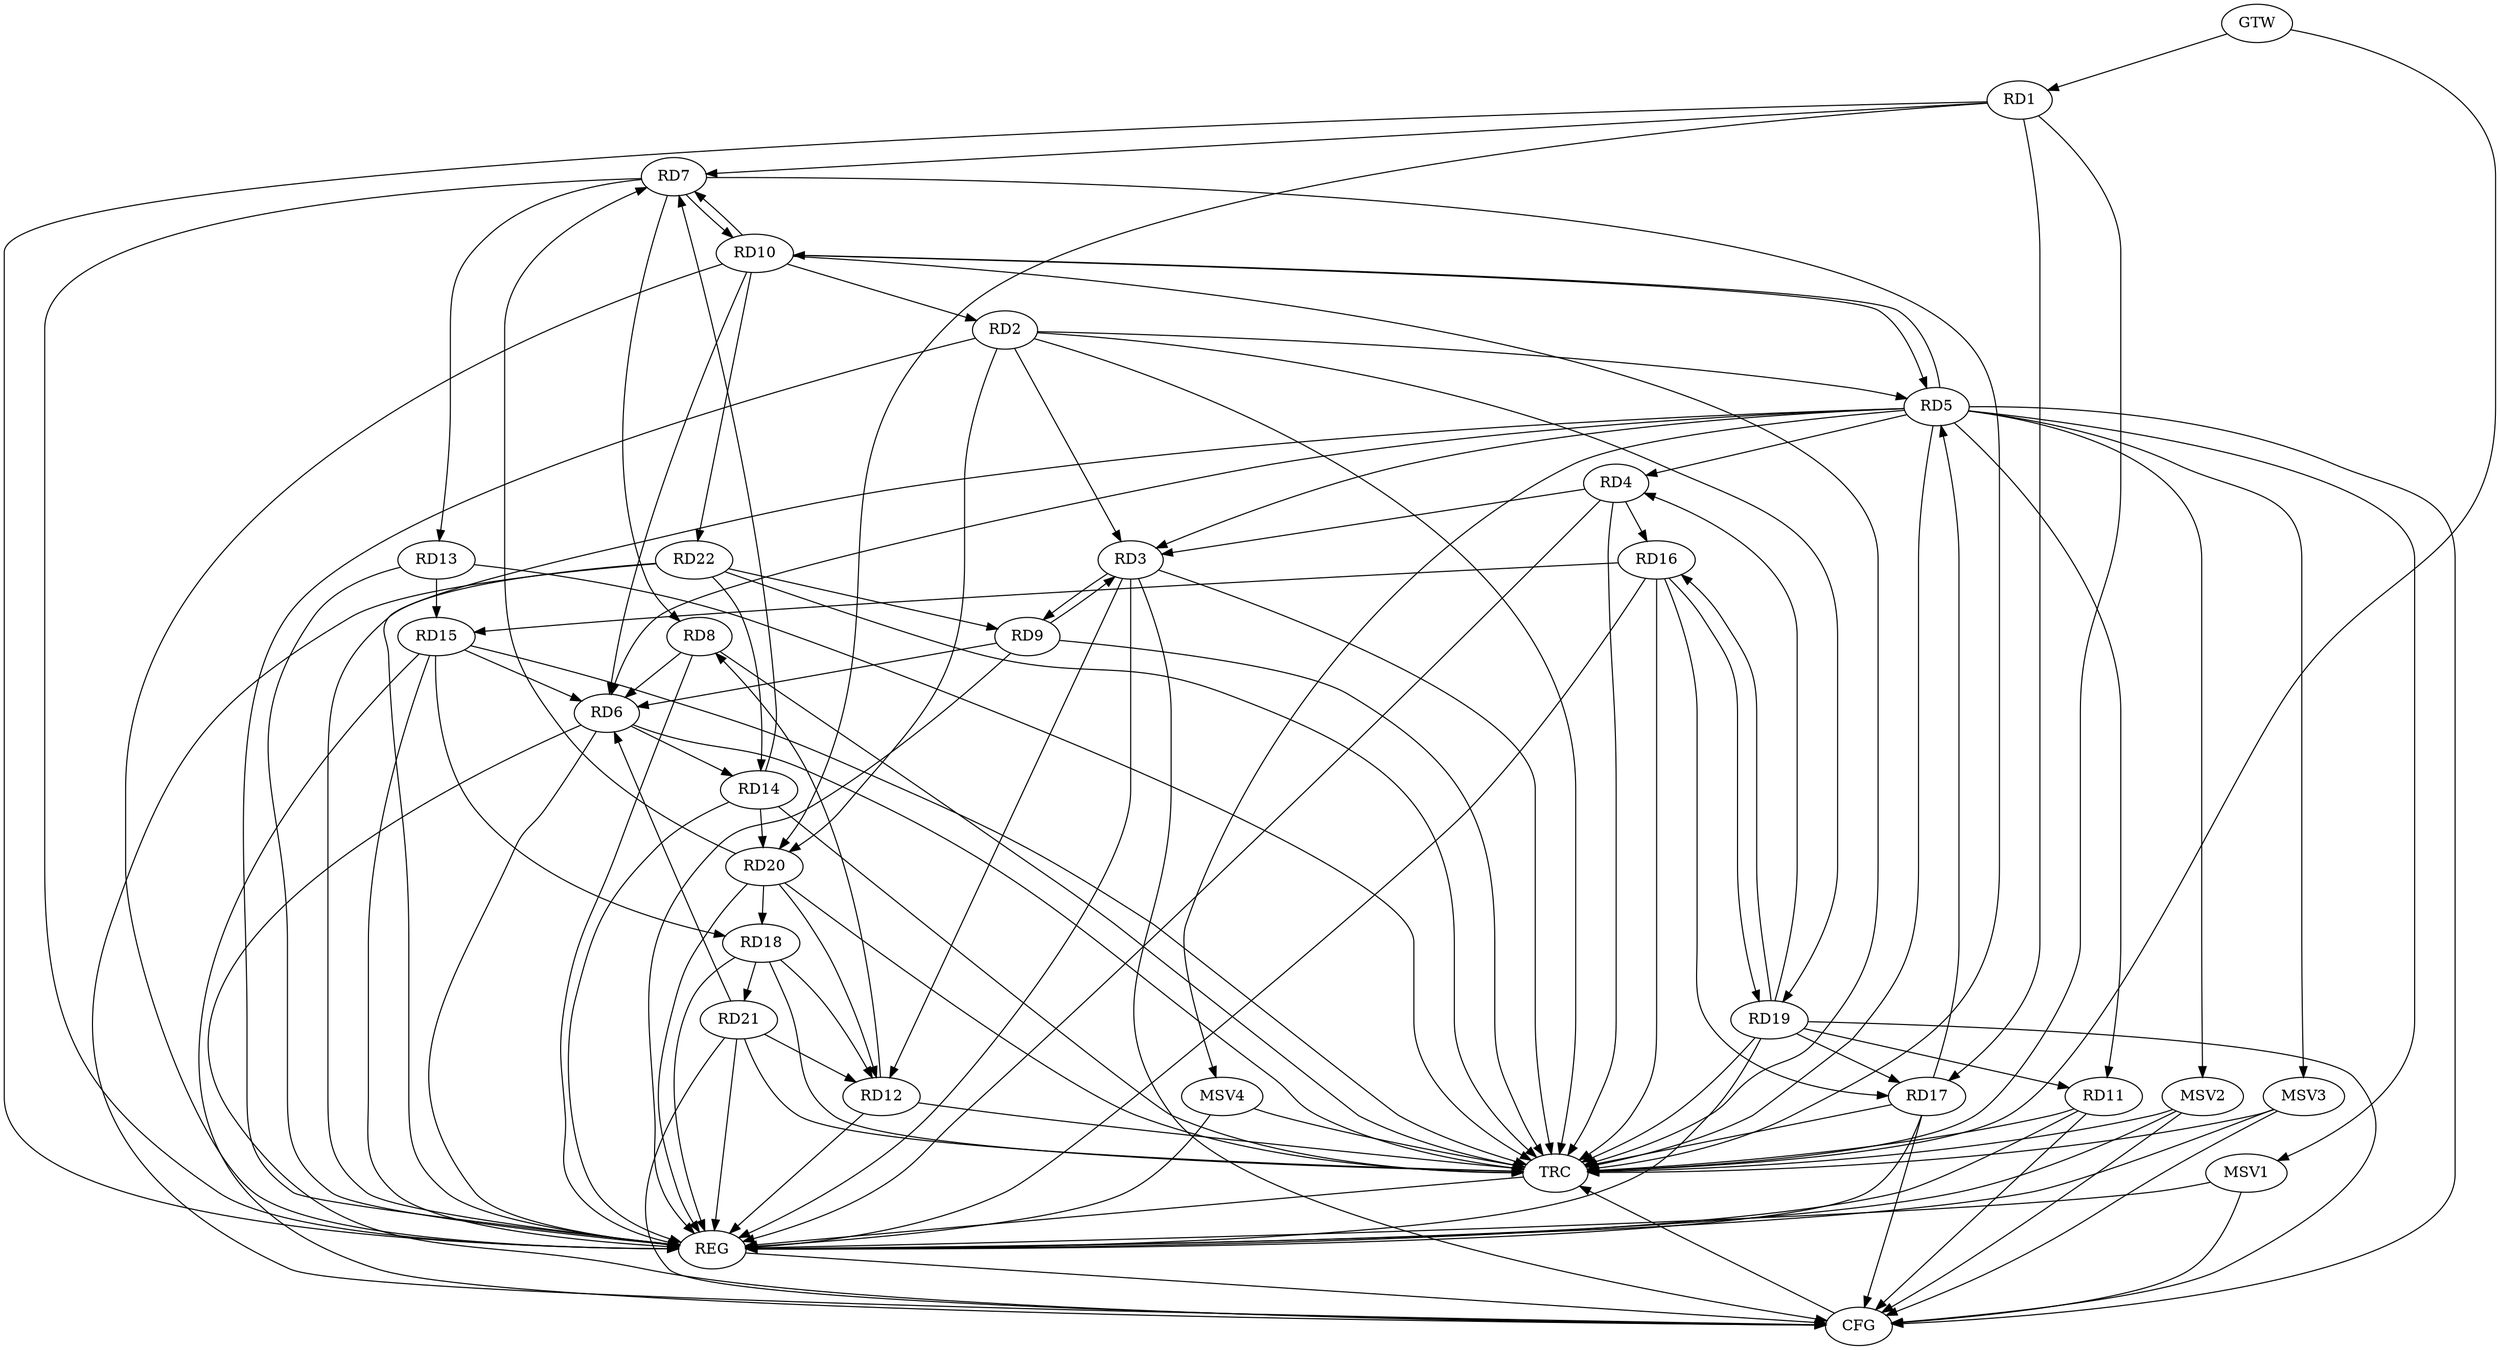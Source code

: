 strict digraph G {
  RD1 [ label="RD1" ];
  RD2 [ label="RD2" ];
  RD3 [ label="RD3" ];
  RD4 [ label="RD4" ];
  RD5 [ label="RD5" ];
  RD6 [ label="RD6" ];
  RD7 [ label="RD7" ];
  RD8 [ label="RD8" ];
  RD9 [ label="RD9" ];
  RD10 [ label="RD10" ];
  RD11 [ label="RD11" ];
  RD12 [ label="RD12" ];
  RD13 [ label="RD13" ];
  RD14 [ label="RD14" ];
  RD15 [ label="RD15" ];
  RD16 [ label="RD16" ];
  RD17 [ label="RD17" ];
  RD18 [ label="RD18" ];
  RD19 [ label="RD19" ];
  RD20 [ label="RD20" ];
  RD21 [ label="RD21" ];
  RD22 [ label="RD22" ];
  GTW [ label="GTW" ];
  REG [ label="REG" ];
  CFG [ label="CFG" ];
  TRC [ label="TRC" ];
  MSV1 [ label="MSV1" ];
  MSV2 [ label="MSV2" ];
  MSV3 [ label="MSV3" ];
  MSV4 [ label="MSV4" ];
  RD1 -> RD7;
  RD1 -> RD17;
  RD1 -> RD20;
  RD2 -> RD3;
  RD2 -> RD5;
  RD10 -> RD2;
  RD2 -> RD19;
  RD2 -> RD20;
  RD4 -> RD3;
  RD5 -> RD3;
  RD3 -> RD9;
  RD9 -> RD3;
  RD3 -> RD12;
  RD5 -> RD4;
  RD4 -> RD16;
  RD19 -> RD4;
  RD5 -> RD6;
  RD5 -> RD10;
  RD10 -> RD5;
  RD5 -> RD11;
  RD17 -> RD5;
  RD8 -> RD6;
  RD9 -> RD6;
  RD10 -> RD6;
  RD6 -> RD14;
  RD15 -> RD6;
  RD21 -> RD6;
  RD7 -> RD8;
  RD7 -> RD10;
  RD10 -> RD7;
  RD7 -> RD13;
  RD14 -> RD7;
  RD20 -> RD7;
  RD12 -> RD8;
  RD22 -> RD9;
  RD10 -> RD22;
  RD19 -> RD11;
  RD18 -> RD12;
  RD20 -> RD12;
  RD21 -> RD12;
  RD13 -> RD15;
  RD14 -> RD20;
  RD22 -> RD14;
  RD16 -> RD15;
  RD15 -> RD18;
  RD16 -> RD17;
  RD16 -> RD19;
  RD19 -> RD16;
  RD19 -> RD17;
  RD20 -> RD18;
  RD18 -> RD21;
  GTW -> RD1;
  RD1 -> REG;
  RD2 -> REG;
  RD3 -> REG;
  RD4 -> REG;
  RD5 -> REG;
  RD6 -> REG;
  RD7 -> REG;
  RD8 -> REG;
  RD9 -> REG;
  RD10 -> REG;
  RD11 -> REG;
  RD12 -> REG;
  RD13 -> REG;
  RD14 -> REG;
  RD15 -> REG;
  RD16 -> REG;
  RD17 -> REG;
  RD18 -> REG;
  RD19 -> REG;
  RD20 -> REG;
  RD21 -> REG;
  RD22 -> REG;
  RD15 -> CFG;
  RD17 -> CFG;
  RD11 -> CFG;
  RD19 -> CFG;
  RD21 -> CFG;
  RD6 -> CFG;
  RD22 -> CFG;
  RD5 -> CFG;
  RD3 -> CFG;
  REG -> CFG;
  RD1 -> TRC;
  RD2 -> TRC;
  RD3 -> TRC;
  RD4 -> TRC;
  RD5 -> TRC;
  RD6 -> TRC;
  RD7 -> TRC;
  RD8 -> TRC;
  RD9 -> TRC;
  RD10 -> TRC;
  RD11 -> TRC;
  RD12 -> TRC;
  RD13 -> TRC;
  RD14 -> TRC;
  RD15 -> TRC;
  RD16 -> TRC;
  RD17 -> TRC;
  RD18 -> TRC;
  RD19 -> TRC;
  RD20 -> TRC;
  RD21 -> TRC;
  RD22 -> TRC;
  GTW -> TRC;
  CFG -> TRC;
  TRC -> REG;
  RD5 -> MSV1;
  MSV1 -> REG;
  MSV1 -> CFG;
  RD5 -> MSV2;
  MSV2 -> REG;
  MSV2 -> TRC;
  MSV2 -> CFG;
  RD5 -> MSV3;
  MSV3 -> REG;
  MSV3 -> TRC;
  MSV3 -> CFG;
  RD5 -> MSV4;
  MSV4 -> REG;
  MSV4 -> TRC;
}
